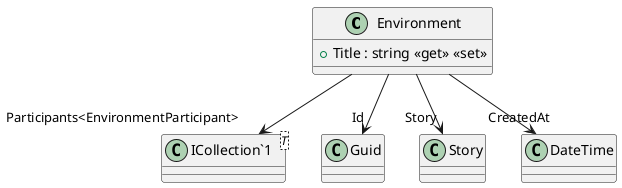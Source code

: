 @startuml
class Environment {
    + Title : string <<get>> <<set>>
}
class "ICollection`1"<T> {
}
Environment --> "Id" Guid
Environment --> "Participants<EnvironmentParticipant>" "ICollection`1"
Environment --> "Story" Story
Environment --> "CreatedAt" DateTime
@enduml
